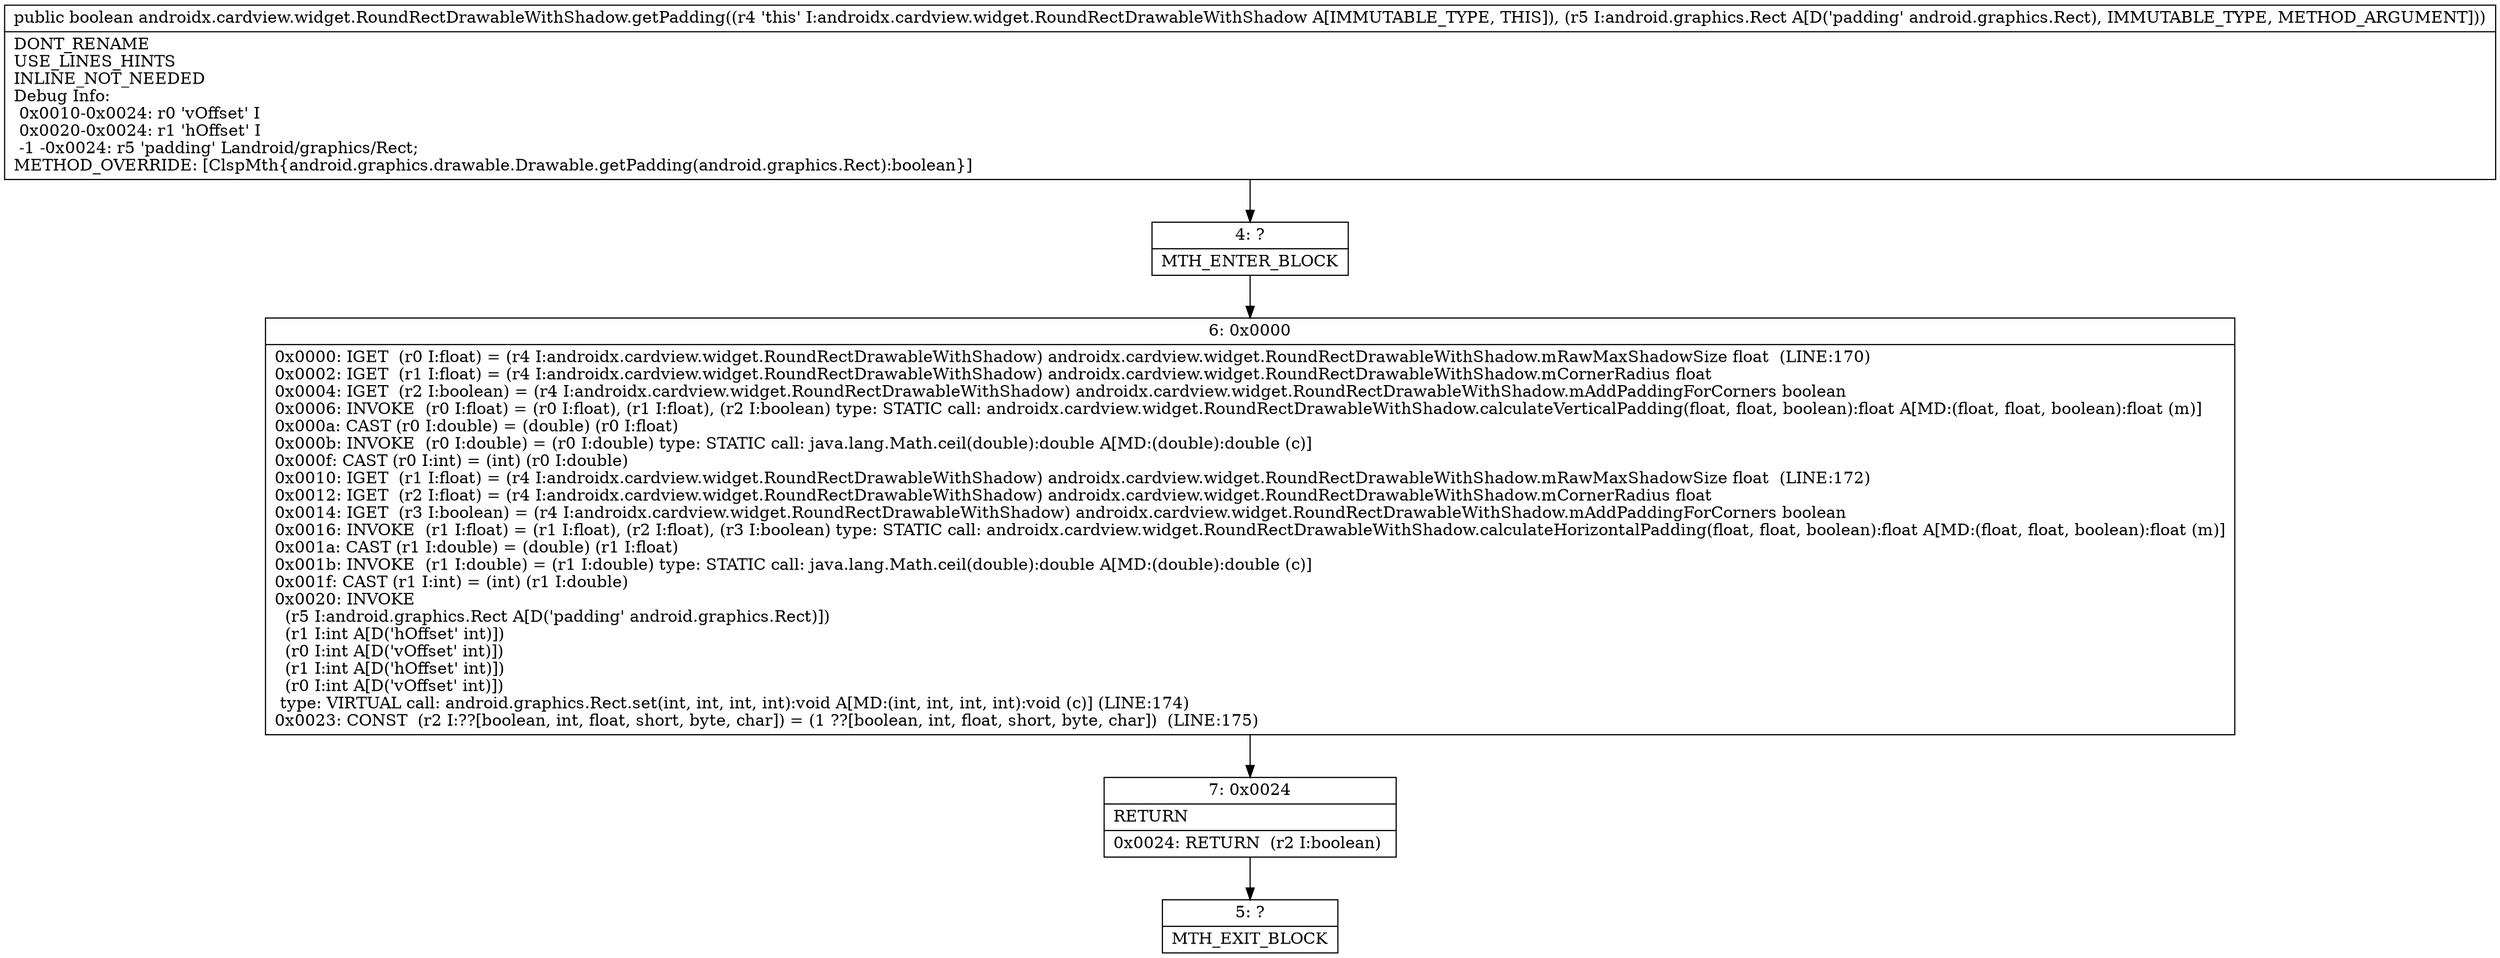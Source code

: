digraph "CFG forandroidx.cardview.widget.RoundRectDrawableWithShadow.getPadding(Landroid\/graphics\/Rect;)Z" {
Node_4 [shape=record,label="{4\:\ ?|MTH_ENTER_BLOCK\l}"];
Node_6 [shape=record,label="{6\:\ 0x0000|0x0000: IGET  (r0 I:float) = (r4 I:androidx.cardview.widget.RoundRectDrawableWithShadow) androidx.cardview.widget.RoundRectDrawableWithShadow.mRawMaxShadowSize float  (LINE:170)\l0x0002: IGET  (r1 I:float) = (r4 I:androidx.cardview.widget.RoundRectDrawableWithShadow) androidx.cardview.widget.RoundRectDrawableWithShadow.mCornerRadius float \l0x0004: IGET  (r2 I:boolean) = (r4 I:androidx.cardview.widget.RoundRectDrawableWithShadow) androidx.cardview.widget.RoundRectDrawableWithShadow.mAddPaddingForCorners boolean \l0x0006: INVOKE  (r0 I:float) = (r0 I:float), (r1 I:float), (r2 I:boolean) type: STATIC call: androidx.cardview.widget.RoundRectDrawableWithShadow.calculateVerticalPadding(float, float, boolean):float A[MD:(float, float, boolean):float (m)]\l0x000a: CAST (r0 I:double) = (double) (r0 I:float) \l0x000b: INVOKE  (r0 I:double) = (r0 I:double) type: STATIC call: java.lang.Math.ceil(double):double A[MD:(double):double (c)]\l0x000f: CAST (r0 I:int) = (int) (r0 I:double) \l0x0010: IGET  (r1 I:float) = (r4 I:androidx.cardview.widget.RoundRectDrawableWithShadow) androidx.cardview.widget.RoundRectDrawableWithShadow.mRawMaxShadowSize float  (LINE:172)\l0x0012: IGET  (r2 I:float) = (r4 I:androidx.cardview.widget.RoundRectDrawableWithShadow) androidx.cardview.widget.RoundRectDrawableWithShadow.mCornerRadius float \l0x0014: IGET  (r3 I:boolean) = (r4 I:androidx.cardview.widget.RoundRectDrawableWithShadow) androidx.cardview.widget.RoundRectDrawableWithShadow.mAddPaddingForCorners boolean \l0x0016: INVOKE  (r1 I:float) = (r1 I:float), (r2 I:float), (r3 I:boolean) type: STATIC call: androidx.cardview.widget.RoundRectDrawableWithShadow.calculateHorizontalPadding(float, float, boolean):float A[MD:(float, float, boolean):float (m)]\l0x001a: CAST (r1 I:double) = (double) (r1 I:float) \l0x001b: INVOKE  (r1 I:double) = (r1 I:double) type: STATIC call: java.lang.Math.ceil(double):double A[MD:(double):double (c)]\l0x001f: CAST (r1 I:int) = (int) (r1 I:double) \l0x0020: INVOKE  \l  (r5 I:android.graphics.Rect A[D('padding' android.graphics.Rect)])\l  (r1 I:int A[D('hOffset' int)])\l  (r0 I:int A[D('vOffset' int)])\l  (r1 I:int A[D('hOffset' int)])\l  (r0 I:int A[D('vOffset' int)])\l type: VIRTUAL call: android.graphics.Rect.set(int, int, int, int):void A[MD:(int, int, int, int):void (c)] (LINE:174)\l0x0023: CONST  (r2 I:??[boolean, int, float, short, byte, char]) = (1 ??[boolean, int, float, short, byte, char])  (LINE:175)\l}"];
Node_7 [shape=record,label="{7\:\ 0x0024|RETURN\l|0x0024: RETURN  (r2 I:boolean) \l}"];
Node_5 [shape=record,label="{5\:\ ?|MTH_EXIT_BLOCK\l}"];
MethodNode[shape=record,label="{public boolean androidx.cardview.widget.RoundRectDrawableWithShadow.getPadding((r4 'this' I:androidx.cardview.widget.RoundRectDrawableWithShadow A[IMMUTABLE_TYPE, THIS]), (r5 I:android.graphics.Rect A[D('padding' android.graphics.Rect), IMMUTABLE_TYPE, METHOD_ARGUMENT]))  | DONT_RENAME\lUSE_LINES_HINTS\lINLINE_NOT_NEEDED\lDebug Info:\l  0x0010\-0x0024: r0 'vOffset' I\l  0x0020\-0x0024: r1 'hOffset' I\l  \-1 \-0x0024: r5 'padding' Landroid\/graphics\/Rect;\lMETHOD_OVERRIDE: [ClspMth\{android.graphics.drawable.Drawable.getPadding(android.graphics.Rect):boolean\}]\l}"];
MethodNode -> Node_4;Node_4 -> Node_6;
Node_6 -> Node_7;
Node_7 -> Node_5;
}

